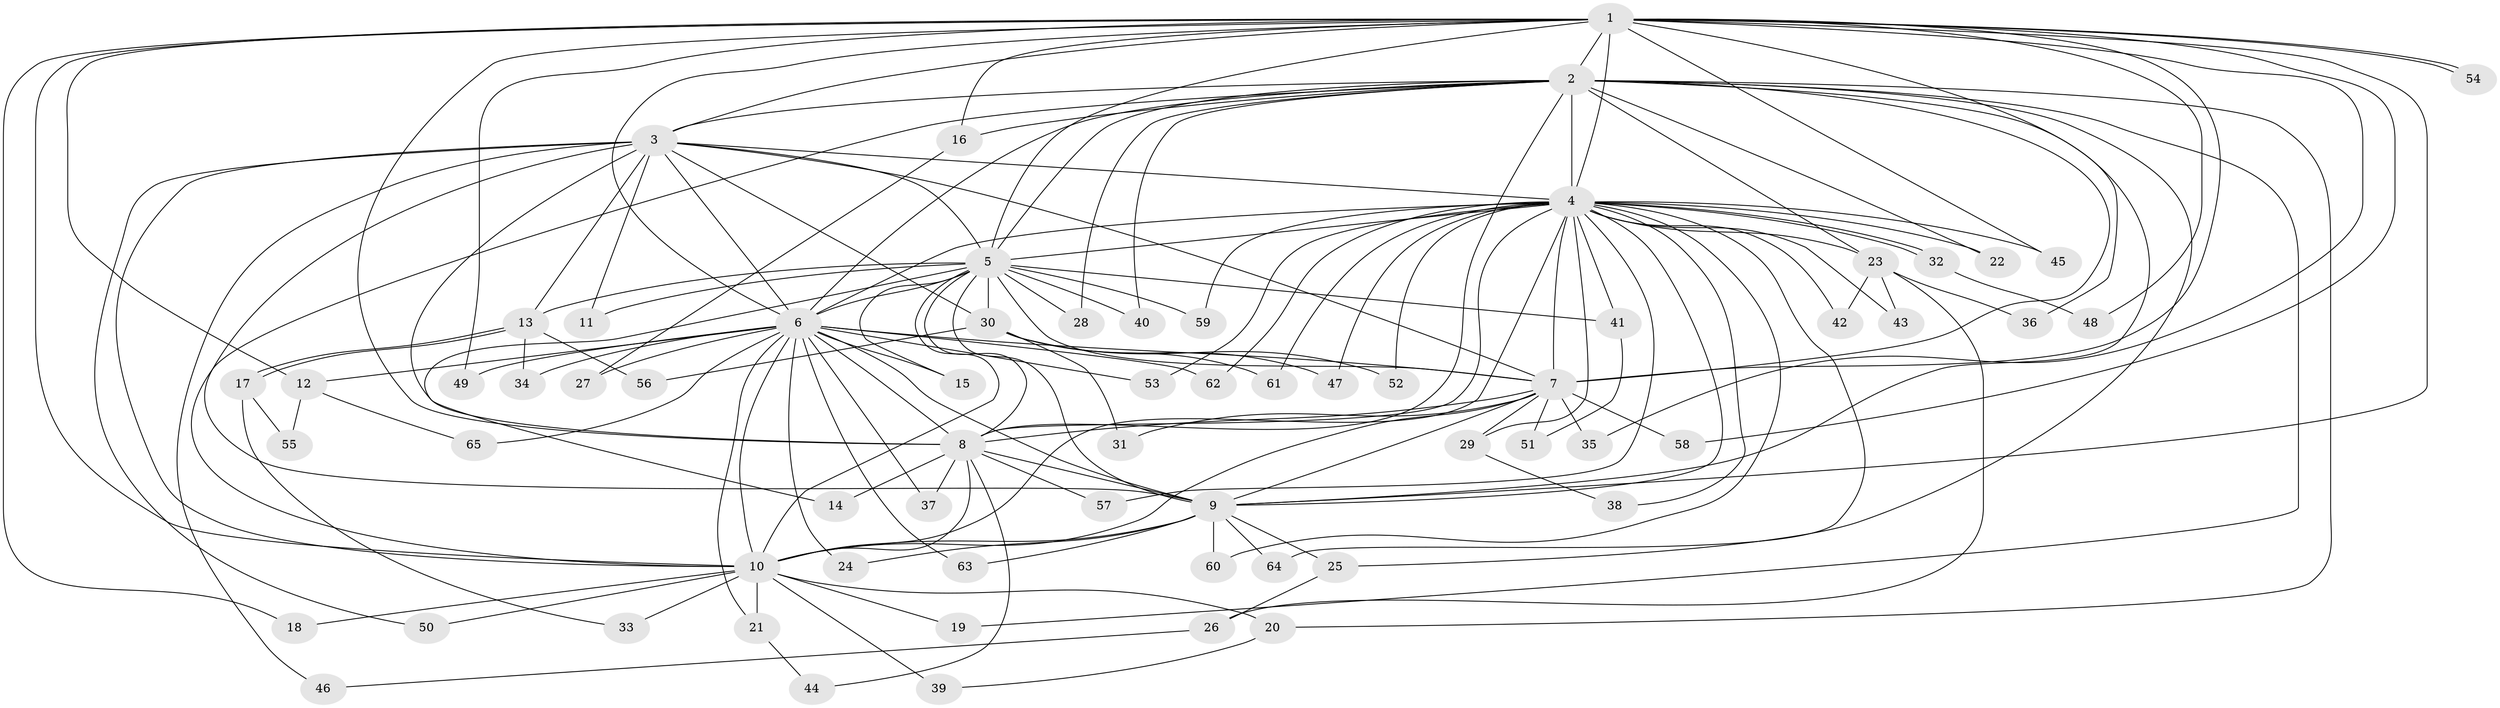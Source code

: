 // coarse degree distribution, {18: 0.06, 15: 0.02, 11: 0.02, 28: 0.02, 13: 0.04, 12: 0.02, 2: 0.58, 4: 0.02, 3: 0.14, 6: 0.02, 7: 0.02, 1: 0.04}
// Generated by graph-tools (version 1.1) at 2025/41/03/06/25 10:41:40]
// undirected, 65 vertices, 155 edges
graph export_dot {
graph [start="1"]
  node [color=gray90,style=filled];
  1;
  2;
  3;
  4;
  5;
  6;
  7;
  8;
  9;
  10;
  11;
  12;
  13;
  14;
  15;
  16;
  17;
  18;
  19;
  20;
  21;
  22;
  23;
  24;
  25;
  26;
  27;
  28;
  29;
  30;
  31;
  32;
  33;
  34;
  35;
  36;
  37;
  38;
  39;
  40;
  41;
  42;
  43;
  44;
  45;
  46;
  47;
  48;
  49;
  50;
  51;
  52;
  53;
  54;
  55;
  56;
  57;
  58;
  59;
  60;
  61;
  62;
  63;
  64;
  65;
  1 -- 2;
  1 -- 3;
  1 -- 4;
  1 -- 5;
  1 -- 6;
  1 -- 7;
  1 -- 8;
  1 -- 9;
  1 -- 10;
  1 -- 12;
  1 -- 16;
  1 -- 18;
  1 -- 35;
  1 -- 36;
  1 -- 45;
  1 -- 48;
  1 -- 49;
  1 -- 54;
  1 -- 54;
  1 -- 58;
  2 -- 3;
  2 -- 4;
  2 -- 5;
  2 -- 6;
  2 -- 7;
  2 -- 8;
  2 -- 9;
  2 -- 10;
  2 -- 16;
  2 -- 19;
  2 -- 20;
  2 -- 22;
  2 -- 23;
  2 -- 25;
  2 -- 28;
  2 -- 40;
  3 -- 4;
  3 -- 5;
  3 -- 6;
  3 -- 7;
  3 -- 8;
  3 -- 9;
  3 -- 10;
  3 -- 11;
  3 -- 13;
  3 -- 30;
  3 -- 46;
  3 -- 50;
  4 -- 5;
  4 -- 6;
  4 -- 7;
  4 -- 8;
  4 -- 9;
  4 -- 10;
  4 -- 22;
  4 -- 23;
  4 -- 29;
  4 -- 32;
  4 -- 32;
  4 -- 38;
  4 -- 41;
  4 -- 42;
  4 -- 43;
  4 -- 45;
  4 -- 47;
  4 -- 52;
  4 -- 53;
  4 -- 57;
  4 -- 59;
  4 -- 60;
  4 -- 61;
  4 -- 62;
  4 -- 64;
  5 -- 6;
  5 -- 7;
  5 -- 8;
  5 -- 9;
  5 -- 10;
  5 -- 11;
  5 -- 13;
  5 -- 14;
  5 -- 15;
  5 -- 28;
  5 -- 30;
  5 -- 40;
  5 -- 41;
  5 -- 59;
  6 -- 7;
  6 -- 8;
  6 -- 9;
  6 -- 10;
  6 -- 12;
  6 -- 15;
  6 -- 21;
  6 -- 24;
  6 -- 27;
  6 -- 34;
  6 -- 37;
  6 -- 49;
  6 -- 53;
  6 -- 62;
  6 -- 63;
  6 -- 65;
  7 -- 8;
  7 -- 9;
  7 -- 10;
  7 -- 29;
  7 -- 31;
  7 -- 35;
  7 -- 51;
  7 -- 58;
  8 -- 9;
  8 -- 10;
  8 -- 14;
  8 -- 37;
  8 -- 44;
  8 -- 57;
  9 -- 10;
  9 -- 24;
  9 -- 25;
  9 -- 60;
  9 -- 63;
  9 -- 64;
  10 -- 18;
  10 -- 19;
  10 -- 20;
  10 -- 21;
  10 -- 33;
  10 -- 39;
  10 -- 50;
  12 -- 55;
  12 -- 65;
  13 -- 17;
  13 -- 17;
  13 -- 34;
  13 -- 56;
  16 -- 27;
  17 -- 33;
  17 -- 55;
  20 -- 39;
  21 -- 44;
  23 -- 26;
  23 -- 36;
  23 -- 42;
  23 -- 43;
  25 -- 26;
  26 -- 46;
  29 -- 38;
  30 -- 31;
  30 -- 47;
  30 -- 52;
  30 -- 56;
  30 -- 61;
  32 -- 48;
  41 -- 51;
}
